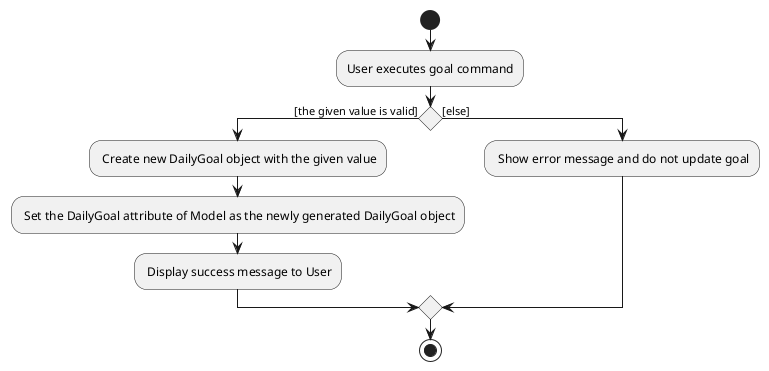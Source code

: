 @startuml
start
:User executes goal command;

if () then ([the given value is valid])
    : Create new DailyGoal object with the given value;
    : Set the DailyGoal attribute of Model as the newly generated DailyGoal object;
    : Display success message to User;
else ([else])
    : Show error message and do not update goal;
endif
stop
@enduml
